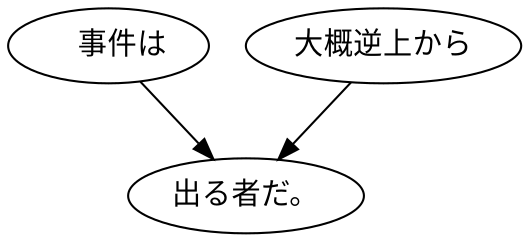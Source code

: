 digraph graph4846 {
	node0 [label="　事件は"];
	node1 [label="大概逆上から"];
	node2 [label="出る者だ。"];
	node0 -> node2;
	node1 -> node2;
}
